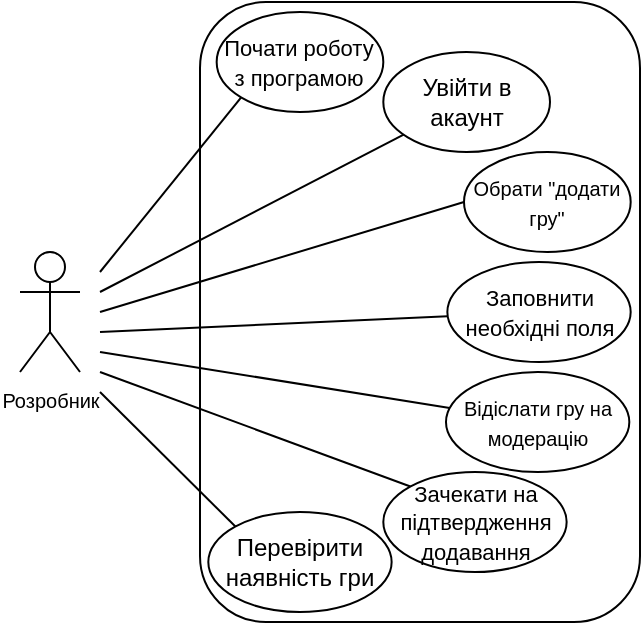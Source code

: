 <mxfile version="22.1.11" type="device">
  <diagram name="Page-1" id="UhIAvdrdmDCWspnheduX">
    <mxGraphModel dx="790" dy="390" grid="1" gridSize="10" guides="1" tooltips="1" connect="1" arrows="1" fold="1" page="1" pageScale="1" pageWidth="850" pageHeight="1100" math="0" shadow="0">
      <root>
        <mxCell id="0" />
        <mxCell id="1" parent="0" />
        <mxCell id="MWakW46WszI1gxnI1x-P-1" value="&lt;font style=&quot;font-size: 10px;&quot;&gt;Розробник&lt;/font&gt;" style="shape=umlActor;verticalLabelPosition=bottom;verticalAlign=top;html=1;outlineConnect=0;" parent="1" vertex="1">
          <mxGeometry x="120" y="320" width="30" height="60" as="geometry" />
        </mxCell>
        <mxCell id="MWakW46WszI1gxnI1x-P-2" value="" style="rounded=1;whiteSpace=wrap;html=1;" parent="1" vertex="1">
          <mxGeometry x="210" y="195" width="220" height="310" as="geometry" />
        </mxCell>
        <mxCell id="MWakW46WszI1gxnI1x-P-3" value="&lt;font style=&quot;font-size: 11px;&quot;&gt;Почати роботу з програмою&lt;/font&gt;" style="ellipse;whiteSpace=wrap;html=1;" parent="1" vertex="1">
          <mxGeometry x="218.33" y="200" width="83.33" height="50" as="geometry" />
        </mxCell>
        <mxCell id="MWakW46WszI1gxnI1x-P-6" value="Увійти в акаунт" style="ellipse;whiteSpace=wrap;html=1;" parent="1" vertex="1">
          <mxGeometry x="301.66" y="220" width="83.34" height="50" as="geometry" />
        </mxCell>
        <mxCell id="MWakW46WszI1gxnI1x-P-8" value="&lt;font style=&quot;font-size: 10px;&quot;&gt;Обрати &quot;додати гру&quot;&lt;/font&gt;" style="ellipse;whiteSpace=wrap;html=1;" parent="1" vertex="1">
          <mxGeometry x="342" y="270" width="83.34" height="50" as="geometry" />
        </mxCell>
        <mxCell id="MWakW46WszI1gxnI1x-P-9" value="&lt;font style=&quot;font-size: 11px;&quot;&gt;Заповнити необхідні поля&lt;/font&gt;" style="ellipse;whiteSpace=wrap;html=1;" parent="1" vertex="1">
          <mxGeometry x="333.68" y="325" width="91.66" height="50" as="geometry" />
        </mxCell>
        <mxCell id="MWakW46WszI1gxnI1x-P-10" value="" style="endArrow=none;html=1;rounded=0;entryX=0;entryY=1;entryDx=0;entryDy=0;" parent="1" target="MWakW46WszI1gxnI1x-P-3" edge="1">
          <mxGeometry width="50" height="50" relative="1" as="geometry">
            <mxPoint x="160" y="330" as="sourcePoint" />
            <mxPoint x="370" y="400" as="targetPoint" />
          </mxGeometry>
        </mxCell>
        <mxCell id="MWakW46WszI1gxnI1x-P-11" value="" style="endArrow=none;html=1;rounded=0;" parent="1" target="MWakW46WszI1gxnI1x-P-6" edge="1">
          <mxGeometry width="50" height="50" relative="1" as="geometry">
            <mxPoint x="160" y="340" as="sourcePoint" />
            <mxPoint x="370" y="400" as="targetPoint" />
          </mxGeometry>
        </mxCell>
        <mxCell id="MWakW46WszI1gxnI1x-P-12" value="" style="endArrow=none;html=1;rounded=0;entryX=0;entryY=0.5;entryDx=0;entryDy=0;" parent="1" target="MWakW46WszI1gxnI1x-P-8" edge="1">
          <mxGeometry width="50" height="50" relative="1" as="geometry">
            <mxPoint x="160" y="350" as="sourcePoint" />
            <mxPoint x="370" y="400" as="targetPoint" />
          </mxGeometry>
        </mxCell>
        <mxCell id="MWakW46WszI1gxnI1x-P-13" value="" style="endArrow=none;html=1;rounded=0;" parent="1" target="MWakW46WszI1gxnI1x-P-9" edge="1">
          <mxGeometry width="50" height="50" relative="1" as="geometry">
            <mxPoint x="160" y="360" as="sourcePoint" />
            <mxPoint x="370" y="400" as="targetPoint" />
          </mxGeometry>
        </mxCell>
        <mxCell id="MWakW46WszI1gxnI1x-P-14" value="&lt;font style=&quot;font-size: 10px;&quot;&gt;Відіслати гру на модерацію&lt;/font&gt;" style="ellipse;whiteSpace=wrap;html=1;" parent="1" vertex="1">
          <mxGeometry x="333" y="380" width="91.66" height="50" as="geometry" />
        </mxCell>
        <mxCell id="MWakW46WszI1gxnI1x-P-15" value="&lt;font style=&quot;font-size: 11px;&quot;&gt;Зачекати на підтвердження додавання&lt;/font&gt;" style="ellipse;whiteSpace=wrap;html=1;" parent="1" vertex="1">
          <mxGeometry x="301.66" y="430" width="91.66" height="50" as="geometry" />
        </mxCell>
        <mxCell id="MWakW46WszI1gxnI1x-P-16" value="Перевірити наявність гри" style="ellipse;whiteSpace=wrap;html=1;" parent="1" vertex="1">
          <mxGeometry x="214.16" y="450" width="91.66" height="50" as="geometry" />
        </mxCell>
        <mxCell id="MWakW46WszI1gxnI1x-P-17" value="" style="endArrow=none;html=1;rounded=0;" parent="1" target="MWakW46WszI1gxnI1x-P-14" edge="1">
          <mxGeometry width="50" height="50" relative="1" as="geometry">
            <mxPoint x="160" y="370" as="sourcePoint" />
            <mxPoint x="240" y="470" as="targetPoint" />
          </mxGeometry>
        </mxCell>
        <mxCell id="MWakW46WszI1gxnI1x-P-18" value="" style="endArrow=none;html=1;rounded=0;entryX=0;entryY=0;entryDx=0;entryDy=0;" parent="1" target="MWakW46WszI1gxnI1x-P-15" edge="1">
          <mxGeometry width="50" height="50" relative="1" as="geometry">
            <mxPoint x="160" y="380" as="sourcePoint" />
            <mxPoint x="240" y="410" as="targetPoint" />
          </mxGeometry>
        </mxCell>
        <mxCell id="MWakW46WszI1gxnI1x-P-19" value="" style="endArrow=none;html=1;rounded=0;entryX=0;entryY=0;entryDx=0;entryDy=0;" parent="1" target="MWakW46WszI1gxnI1x-P-16" edge="1">
          <mxGeometry width="50" height="50" relative="1" as="geometry">
            <mxPoint x="160" y="390" as="sourcePoint" />
            <mxPoint x="370" y="330" as="targetPoint" />
          </mxGeometry>
        </mxCell>
      </root>
    </mxGraphModel>
  </diagram>
</mxfile>
